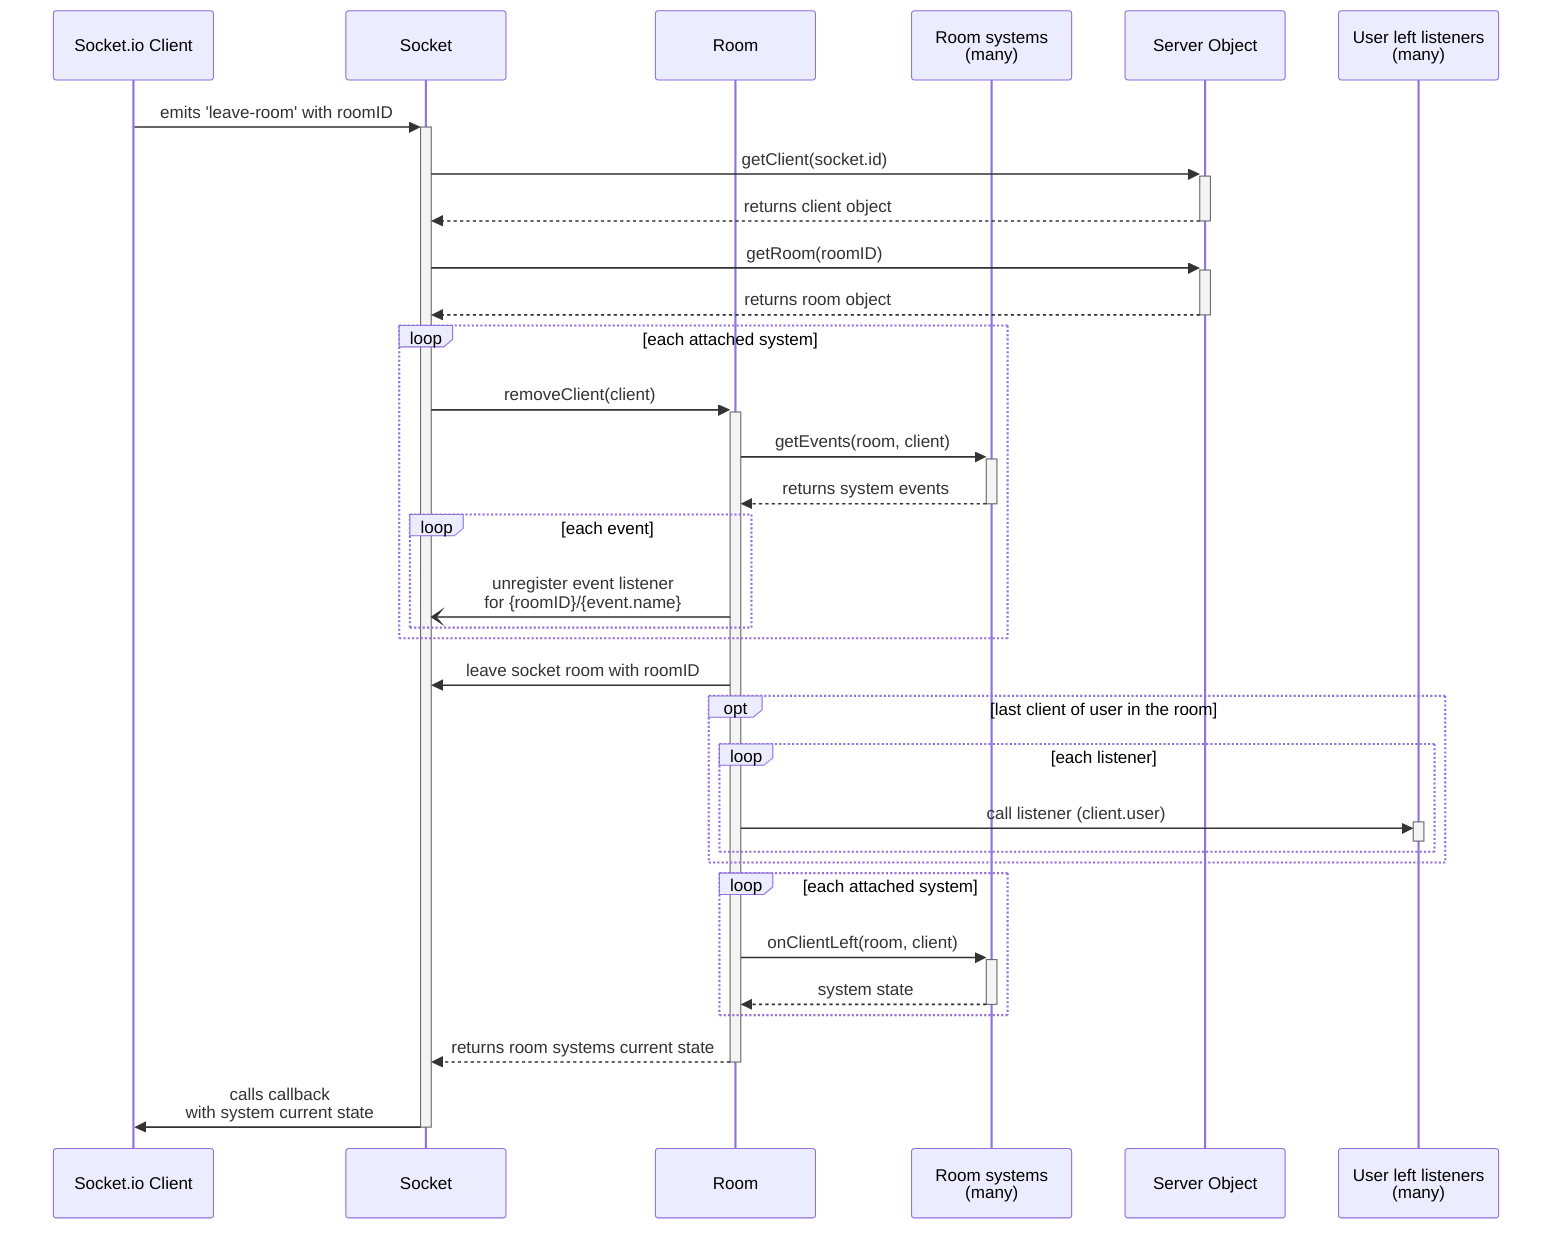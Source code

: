 sequenceDiagram

  participant C as Socket.io Client
  participant S as Socket
  participant R as Room
  participant RS as Room systems<br>(many)
  participant Srv as Server Object
  participant L as User left listeners<br>(many)

  C ->> +S: emits 'leave-room' with roomID
  S ->> +Srv: getClient(socket.id)
  Srv -->> -S: returns client object
  S ->> +Srv: getRoom(roomID)

  Srv -->> -S: returns room object

  loop each attached system
    S ->> +R: removeClient(client)
    R ->> +RS: getEvents(room, client)
    RS -->> -R: returns system events
    loop each event
      R -) S: unregister event listener<br>for {roomID}/{event.name}
    end
  end

  R ->> S: leave socket room with roomID

  opt last client of user in the room
    loop each listener
      R ->> +L: call listener (client.user)
      deactivate L
    end
  end

  loop each attached system
    R ->> +RS: onClientLeft(room, client)
    RS -->> -R: system state
  end
  

  R -->> -S: returns room systems current state
  S ->> -C: calls callback<br>with system current state